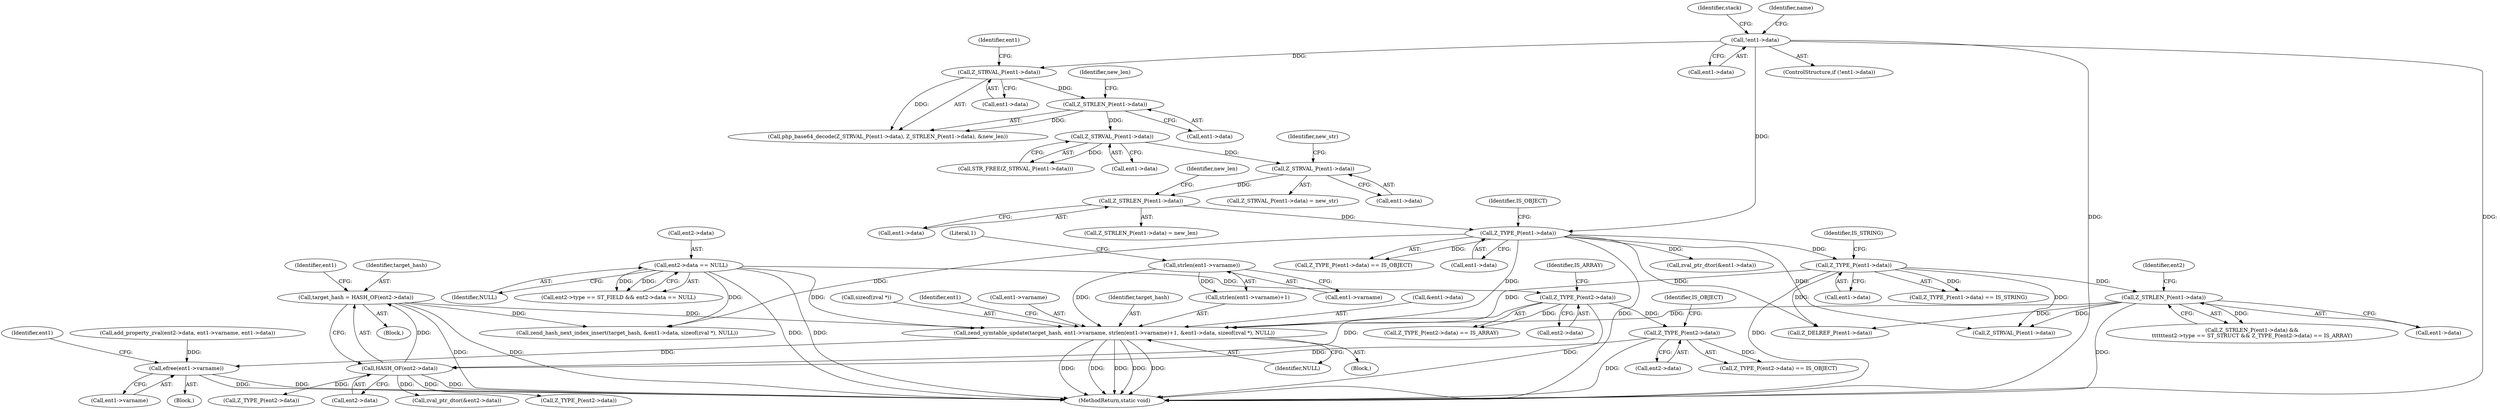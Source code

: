 digraph "0_php-src_698a691724c0a949295991e5df091ce16f899e02?w=1@API" {
"1000495" [label="(Call,zend_symtable_update(target_hash, ent1->varname, strlen(ent1->varname)+1, &ent1->data, sizeof(zval *), NULL))"];
"1000335" [label="(Call,target_hash = HASH_OF(ent2->data))"];
"1000337" [label="(Call,HASH_OF(ent2->data))"];
"1000329" [label="(Call,Z_TYPE_P(ent2->data))"];
"1000323" [label="(Call,Z_TYPE_P(ent2->data))"];
"1000306" [label="(Call,ent2->data == NULL)"];
"1000501" [label="(Call,strlen(ent1->varname))"];
"1000356" [label="(Call,Z_TYPE_P(ent1->data))"];
"1000255" [label="(Call,Z_TYPE_P(ent1->data))"];
"1000186" [label="(Call,!ent1->data)"];
"1000248" [label="(Call,Z_STRLEN_P(ent1->data))"];
"1000242" [label="(Call,Z_STRVAL_P(ent1->data))"];
"1000237" [label="(Call,Z_STRVAL_P(ent1->data))"];
"1000230" [label="(Call,Z_STRLEN_P(ent1->data))"];
"1000226" [label="(Call,Z_STRVAL_P(ent1->data))"];
"1000362" [label="(Call,Z_STRLEN_P(ent1->data))"];
"1000513" [label="(Call,efree(ent1->varname))"];
"1000187" [label="(Call,ent1->data)"];
"1000300" [label="(Call,ent2->type == ST_FIELD && ent2->data == NULL)"];
"1000322" [label="(Call,Z_TYPE_P(ent2->data) == IS_ARRAY)"];
"1000360" [label="(Identifier,IS_STRING)"];
"1000505" [label="(Literal,1)"];
"1000335" [label="(Call,target_hash = HASH_OF(ent2->data))"];
"1000235" [label="(Identifier,new_len)"];
"1000514" [label="(Call,ent1->varname)"];
"1000306" [label="(Call,ent2->data == NULL)"];
"1000500" [label="(Call,strlen(ent1->varname)+1)"];
"1000259" [label="(Identifier,IS_OBJECT)"];
"1000248" [label="(Call,Z_STRLEN_P(ent1->data))"];
"1000242" [label="(Call,Z_STRVAL_P(ent1->data))"];
"1000496" [label="(Identifier,target_hash)"];
"1000329" [label="(Call,Z_TYPE_P(ent2->data))"];
"1000249" [label="(Call,ent1->data)"];
"1000330" [label="(Call,ent2->data)"];
"1000324" [label="(Call,ent2->data)"];
"1000343" [label="(Identifier,ent1)"];
"1000237" [label="(Call,Z_STRVAL_P(ent1->data))"];
"1000369" [label="(Identifier,ent2)"];
"1000373" [label="(Call,Z_TYPE_P(ent2->data))"];
"1000246" [label="(Identifier,new_str)"];
"1000312" [label="(Call,zval_ptr_dtor(&ent1->data))"];
"1000501" [label="(Call,strlen(ent1->varname))"];
"1000506" [label="(Call,&ent1->data)"];
"1000230" [label="(Call,Z_STRLEN_P(ent1->data))"];
"1000577" [label="(MethodReturn,static void)"];
"1000356" [label="(Call,Z_TYPE_P(ent1->data))"];
"1000241" [label="(Call,Z_STRVAL_P(ent1->data) = new_str)"];
"1000227" [label="(Call,ent1->data)"];
"1000232" [label="(Identifier,ent1)"];
"1000519" [label="(Call,zend_hash_next_index_insert(target_hash, &ent1->data, sizeof(zval *), NULL))"];
"1000475" [label="(Call,Z_DELREF_P(ent1->data))"];
"1000254" [label="(Call,Z_TYPE_P(ent1->data) == IS_OBJECT)"];
"1000494" [label="(Block,)"];
"1000243" [label="(Call,ent1->data)"];
"1000361" [label="(Call,Z_STRLEN_P(ent1->data) &&\n\t\t\t\t\t\tent2->type == ST_STRUCT && Z_TYPE_P(ent2->data) == IS_ARRAY)"];
"1000194" [label="(Identifier,stack)"];
"1000495" [label="(Call,zend_symtable_update(target_hash, ent1->varname, strlen(ent1->varname)+1, &ent1->data, sizeof(zval *), NULL))"];
"1000336" [label="(Identifier,target_hash)"];
"1000256" [label="(Call,ent1->data)"];
"1000310" [label="(Identifier,NULL)"];
"1000334" [label="(Block,)"];
"1000238" [label="(Call,ent1->data)"];
"1000323" [label="(Call,Z_TYPE_P(ent2->data))"];
"1000255" [label="(Call,Z_TYPE_P(ent1->data))"];
"1000513" [label="(Call,efree(ent1->varname))"];
"1000338" [label="(Call,ent2->data)"];
"1000236" [label="(Call,STR_FREE(Z_STRVAL_P(ent1->data)))"];
"1000502" [label="(Call,ent1->varname)"];
"1000333" [label="(Identifier,IS_OBJECT)"];
"1000231" [label="(Call,ent1->data)"];
"1000479" [label="(Call,add_property_zval(ent2->data, ent1->varname, ent1->data))"];
"1000215" [label="(Identifier,name)"];
"1000510" [label="(Call,sizeof(zval *))"];
"1000186" [label="(Call,!ent1->data)"];
"1000225" [label="(Call,php_base64_decode(Z_STRVAL_P(ent1->data), Z_STRLEN_P(ent1->data), &new_len))"];
"1000252" [label="(Identifier,new_len)"];
"1000327" [label="(Identifier,IS_ARRAY)"];
"1000357" [label="(Call,ent1->data)"];
"1000247" [label="(Call,Z_STRLEN_P(ent1->data) = new_len)"];
"1000457" [label="(Call,Z_TYPE_P(ent2->data))"];
"1000515" [label="(Identifier,ent1)"];
"1000355" [label="(Call,Z_TYPE_P(ent1->data) == IS_STRING)"];
"1000529" [label="(Identifier,ent1)"];
"1000512" [label="(Identifier,NULL)"];
"1000307" [label="(Call,ent2->data)"];
"1000185" [label="(ControlStructure,if (!ent1->data))"];
"1000226" [label="(Call,Z_STRVAL_P(ent1->data))"];
"1000328" [label="(Call,Z_TYPE_P(ent2->data) == IS_OBJECT)"];
"1000362" [label="(Call,Z_STRLEN_P(ent1->data))"];
"1000384" [label="(Call,Z_STRVAL_P(ent1->data))"];
"1000497" [label="(Call,ent1->varname)"];
"1000363" [label="(Call,ent1->data)"];
"1000337" [label="(Call,HASH_OF(ent2->data))"];
"1000345" [label="(Block,)"];
"1000439" [label="(Call,zval_ptr_dtor(&ent2->data))"];
"1000495" -> "1000494"  [label="AST: "];
"1000495" -> "1000512"  [label="CFG: "];
"1000496" -> "1000495"  [label="AST: "];
"1000497" -> "1000495"  [label="AST: "];
"1000500" -> "1000495"  [label="AST: "];
"1000506" -> "1000495"  [label="AST: "];
"1000510" -> "1000495"  [label="AST: "];
"1000512" -> "1000495"  [label="AST: "];
"1000515" -> "1000495"  [label="CFG: "];
"1000495" -> "1000577"  [label="DDG: "];
"1000495" -> "1000577"  [label="DDG: "];
"1000495" -> "1000577"  [label="DDG: "];
"1000495" -> "1000577"  [label="DDG: "];
"1000495" -> "1000577"  [label="DDG: "];
"1000335" -> "1000495"  [label="DDG: "];
"1000501" -> "1000495"  [label="DDG: "];
"1000356" -> "1000495"  [label="DDG: "];
"1000255" -> "1000495"  [label="DDG: "];
"1000362" -> "1000495"  [label="DDG: "];
"1000306" -> "1000495"  [label="DDG: "];
"1000495" -> "1000513"  [label="DDG: "];
"1000335" -> "1000334"  [label="AST: "];
"1000335" -> "1000337"  [label="CFG: "];
"1000336" -> "1000335"  [label="AST: "];
"1000337" -> "1000335"  [label="AST: "];
"1000343" -> "1000335"  [label="CFG: "];
"1000335" -> "1000577"  [label="DDG: "];
"1000335" -> "1000577"  [label="DDG: "];
"1000337" -> "1000335"  [label="DDG: "];
"1000335" -> "1000519"  [label="DDG: "];
"1000337" -> "1000338"  [label="CFG: "];
"1000338" -> "1000337"  [label="AST: "];
"1000337" -> "1000577"  [label="DDG: "];
"1000329" -> "1000337"  [label="DDG: "];
"1000323" -> "1000337"  [label="DDG: "];
"1000337" -> "1000373"  [label="DDG: "];
"1000337" -> "1000439"  [label="DDG: "];
"1000337" -> "1000457"  [label="DDG: "];
"1000329" -> "1000328"  [label="AST: "];
"1000329" -> "1000330"  [label="CFG: "];
"1000330" -> "1000329"  [label="AST: "];
"1000333" -> "1000329"  [label="CFG: "];
"1000329" -> "1000577"  [label="DDG: "];
"1000329" -> "1000328"  [label="DDG: "];
"1000323" -> "1000329"  [label="DDG: "];
"1000323" -> "1000322"  [label="AST: "];
"1000323" -> "1000324"  [label="CFG: "];
"1000324" -> "1000323"  [label="AST: "];
"1000327" -> "1000323"  [label="CFG: "];
"1000323" -> "1000577"  [label="DDG: "];
"1000323" -> "1000322"  [label="DDG: "];
"1000306" -> "1000323"  [label="DDG: "];
"1000306" -> "1000300"  [label="AST: "];
"1000306" -> "1000310"  [label="CFG: "];
"1000307" -> "1000306"  [label="AST: "];
"1000310" -> "1000306"  [label="AST: "];
"1000300" -> "1000306"  [label="CFG: "];
"1000306" -> "1000577"  [label="DDG: "];
"1000306" -> "1000577"  [label="DDG: "];
"1000306" -> "1000300"  [label="DDG: "];
"1000306" -> "1000300"  [label="DDG: "];
"1000306" -> "1000519"  [label="DDG: "];
"1000501" -> "1000500"  [label="AST: "];
"1000501" -> "1000502"  [label="CFG: "];
"1000502" -> "1000501"  [label="AST: "];
"1000505" -> "1000501"  [label="CFG: "];
"1000501" -> "1000500"  [label="DDG: "];
"1000356" -> "1000355"  [label="AST: "];
"1000356" -> "1000357"  [label="CFG: "];
"1000357" -> "1000356"  [label="AST: "];
"1000360" -> "1000356"  [label="CFG: "];
"1000356" -> "1000577"  [label="DDG: "];
"1000356" -> "1000355"  [label="DDG: "];
"1000255" -> "1000356"  [label="DDG: "];
"1000356" -> "1000362"  [label="DDG: "];
"1000356" -> "1000384"  [label="DDG: "];
"1000356" -> "1000475"  [label="DDG: "];
"1000255" -> "1000254"  [label="AST: "];
"1000255" -> "1000256"  [label="CFG: "];
"1000256" -> "1000255"  [label="AST: "];
"1000259" -> "1000255"  [label="CFG: "];
"1000255" -> "1000577"  [label="DDG: "];
"1000255" -> "1000254"  [label="DDG: "];
"1000186" -> "1000255"  [label="DDG: "];
"1000248" -> "1000255"  [label="DDG: "];
"1000255" -> "1000312"  [label="DDG: "];
"1000255" -> "1000384"  [label="DDG: "];
"1000255" -> "1000475"  [label="DDG: "];
"1000255" -> "1000519"  [label="DDG: "];
"1000186" -> "1000185"  [label="AST: "];
"1000186" -> "1000187"  [label="CFG: "];
"1000187" -> "1000186"  [label="AST: "];
"1000194" -> "1000186"  [label="CFG: "];
"1000215" -> "1000186"  [label="CFG: "];
"1000186" -> "1000577"  [label="DDG: "];
"1000186" -> "1000577"  [label="DDG: "];
"1000186" -> "1000226"  [label="DDG: "];
"1000248" -> "1000247"  [label="AST: "];
"1000248" -> "1000249"  [label="CFG: "];
"1000249" -> "1000248"  [label="AST: "];
"1000252" -> "1000248"  [label="CFG: "];
"1000242" -> "1000248"  [label="DDG: "];
"1000242" -> "1000241"  [label="AST: "];
"1000242" -> "1000243"  [label="CFG: "];
"1000243" -> "1000242"  [label="AST: "];
"1000246" -> "1000242"  [label="CFG: "];
"1000237" -> "1000242"  [label="DDG: "];
"1000237" -> "1000236"  [label="AST: "];
"1000237" -> "1000238"  [label="CFG: "];
"1000238" -> "1000237"  [label="AST: "];
"1000236" -> "1000237"  [label="CFG: "];
"1000237" -> "1000236"  [label="DDG: "];
"1000230" -> "1000237"  [label="DDG: "];
"1000230" -> "1000225"  [label="AST: "];
"1000230" -> "1000231"  [label="CFG: "];
"1000231" -> "1000230"  [label="AST: "];
"1000235" -> "1000230"  [label="CFG: "];
"1000230" -> "1000225"  [label="DDG: "];
"1000226" -> "1000230"  [label="DDG: "];
"1000226" -> "1000225"  [label="AST: "];
"1000226" -> "1000227"  [label="CFG: "];
"1000227" -> "1000226"  [label="AST: "];
"1000232" -> "1000226"  [label="CFG: "];
"1000226" -> "1000225"  [label="DDG: "];
"1000362" -> "1000361"  [label="AST: "];
"1000362" -> "1000363"  [label="CFG: "];
"1000363" -> "1000362"  [label="AST: "];
"1000369" -> "1000362"  [label="CFG: "];
"1000361" -> "1000362"  [label="CFG: "];
"1000362" -> "1000577"  [label="DDG: "];
"1000362" -> "1000361"  [label="DDG: "];
"1000362" -> "1000384"  [label="DDG: "];
"1000362" -> "1000475"  [label="DDG: "];
"1000513" -> "1000345"  [label="AST: "];
"1000513" -> "1000514"  [label="CFG: "];
"1000514" -> "1000513"  [label="AST: "];
"1000529" -> "1000513"  [label="CFG: "];
"1000513" -> "1000577"  [label="DDG: "];
"1000513" -> "1000577"  [label="DDG: "];
"1000479" -> "1000513"  [label="DDG: "];
}
